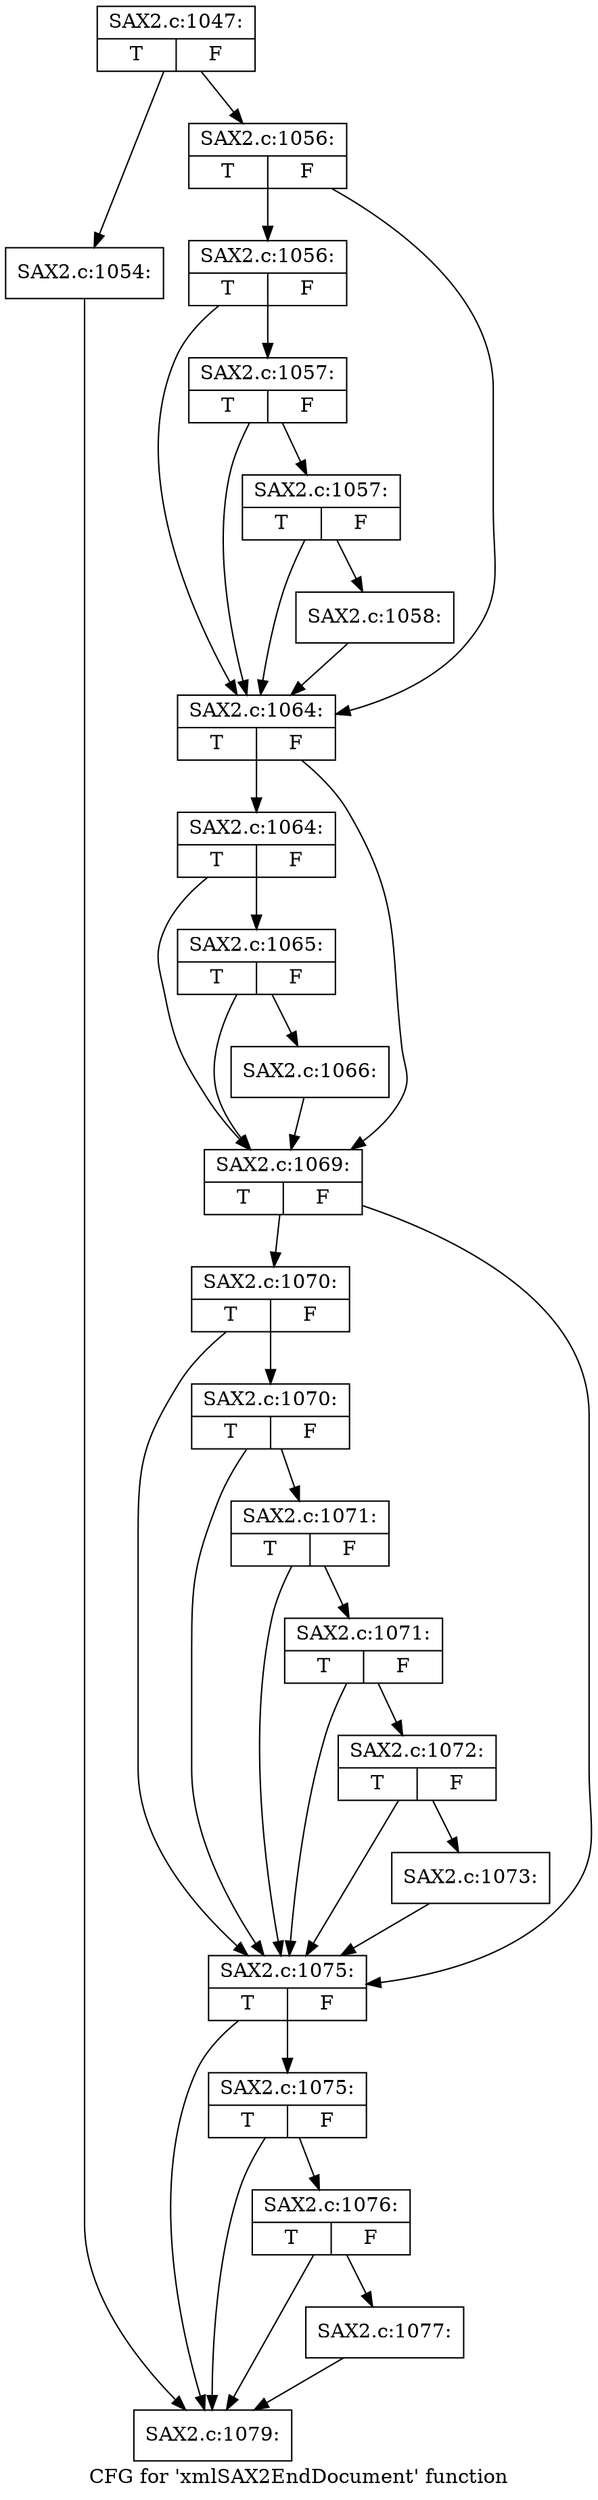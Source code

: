 digraph "CFG for 'xmlSAX2EndDocument' function" {
	label="CFG for 'xmlSAX2EndDocument' function";

	Node0x4138470 [shape=record,label="{SAX2.c:1047:|{<s0>T|<s1>F}}"];
	Node0x4138470 -> Node0x41381a0;
	Node0x4138470 -> Node0x41381f0;
	Node0x41381a0 [shape=record,label="{SAX2.c:1054:}"];
	Node0x41381a0 -> Node0x41cdd80;
	Node0x41381f0 [shape=record,label="{SAX2.c:1056:|{<s0>T|<s1>F}}"];
	Node0x41381f0 -> Node0x41c8620;
	Node0x41381f0 -> Node0x41c8530;
	Node0x41c8620 [shape=record,label="{SAX2.c:1056:|{<s0>T|<s1>F}}"];
	Node0x41c8620 -> Node0x41c85d0;
	Node0x41c8620 -> Node0x41c8530;
	Node0x41c85d0 [shape=record,label="{SAX2.c:1057:|{<s0>T|<s1>F}}"];
	Node0x41c85d0 -> Node0x41c8580;
	Node0x41c85d0 -> Node0x41c8530;
	Node0x41c8580 [shape=record,label="{SAX2.c:1057:|{<s0>T|<s1>F}}"];
	Node0x41c8580 -> Node0x41c84e0;
	Node0x41c8580 -> Node0x41c8530;
	Node0x41c84e0 [shape=record,label="{SAX2.c:1058:}"];
	Node0x41c84e0 -> Node0x41c8530;
	Node0x41c8530 [shape=record,label="{SAX2.c:1064:|{<s0>T|<s1>F}}"];
	Node0x41c8530 -> Node0x41ca3c0;
	Node0x41c8530 -> Node0x41c9e60;
	Node0x41ca3c0 [shape=record,label="{SAX2.c:1064:|{<s0>T|<s1>F}}"];
	Node0x41ca3c0 -> Node0x41ca370;
	Node0x41ca3c0 -> Node0x41c9e60;
	Node0x41ca370 [shape=record,label="{SAX2.c:1065:|{<s0>T|<s1>F}}"];
	Node0x41ca370 -> Node0x41c9b30;
	Node0x41ca370 -> Node0x41c9e60;
	Node0x41c9b30 [shape=record,label="{SAX2.c:1066:}"];
	Node0x41c9b30 -> Node0x41c9e60;
	Node0x41c9e60 [shape=record,label="{SAX2.c:1069:|{<s0>T|<s1>F}}"];
	Node0x41c9e60 -> Node0x41cb910;
	Node0x41c9e60 -> Node0x41cb6c0;
	Node0x41cb910 [shape=record,label="{SAX2.c:1070:|{<s0>T|<s1>F}}"];
	Node0x41cb910 -> Node0x41cb890;
	Node0x41cb910 -> Node0x41cb6c0;
	Node0x41cb890 [shape=record,label="{SAX2.c:1070:|{<s0>T|<s1>F}}"];
	Node0x41cb890 -> Node0x41cb810;
	Node0x41cb890 -> Node0x41cb6c0;
	Node0x41cb810 [shape=record,label="{SAX2.c:1071:|{<s0>T|<s1>F}}"];
	Node0x41cb810 -> Node0x41cb790;
	Node0x41cb810 -> Node0x41cb6c0;
	Node0x41cb790 [shape=record,label="{SAX2.c:1071:|{<s0>T|<s1>F}}"];
	Node0x41cb790 -> Node0x41cb710;
	Node0x41cb790 -> Node0x41cb6c0;
	Node0x41cb710 [shape=record,label="{SAX2.c:1072:|{<s0>T|<s1>F}}"];
	Node0x41cb710 -> Node0x41cb670;
	Node0x41cb710 -> Node0x41cb6c0;
	Node0x41cb670 [shape=record,label="{SAX2.c:1073:}"];
	Node0x41cb670 -> Node0x41cb6c0;
	Node0x41cb6c0 [shape=record,label="{SAX2.c:1075:|{<s0>T|<s1>F}}"];
	Node0x41cb6c0 -> Node0x41cde50;
	Node0x41cb6c0 -> Node0x41cdd80;
	Node0x41cde50 [shape=record,label="{SAX2.c:1075:|{<s0>T|<s1>F}}"];
	Node0x41cde50 -> Node0x41cddd0;
	Node0x41cde50 -> Node0x41cdd80;
	Node0x41cddd0 [shape=record,label="{SAX2.c:1076:|{<s0>T|<s1>F}}"];
	Node0x41cddd0 -> Node0x41cdd30;
	Node0x41cddd0 -> Node0x41cdd80;
	Node0x41cdd30 [shape=record,label="{SAX2.c:1077:}"];
	Node0x41cdd30 -> Node0x41cdd80;
	Node0x41cdd80 [shape=record,label="{SAX2.c:1079:}"];
}
